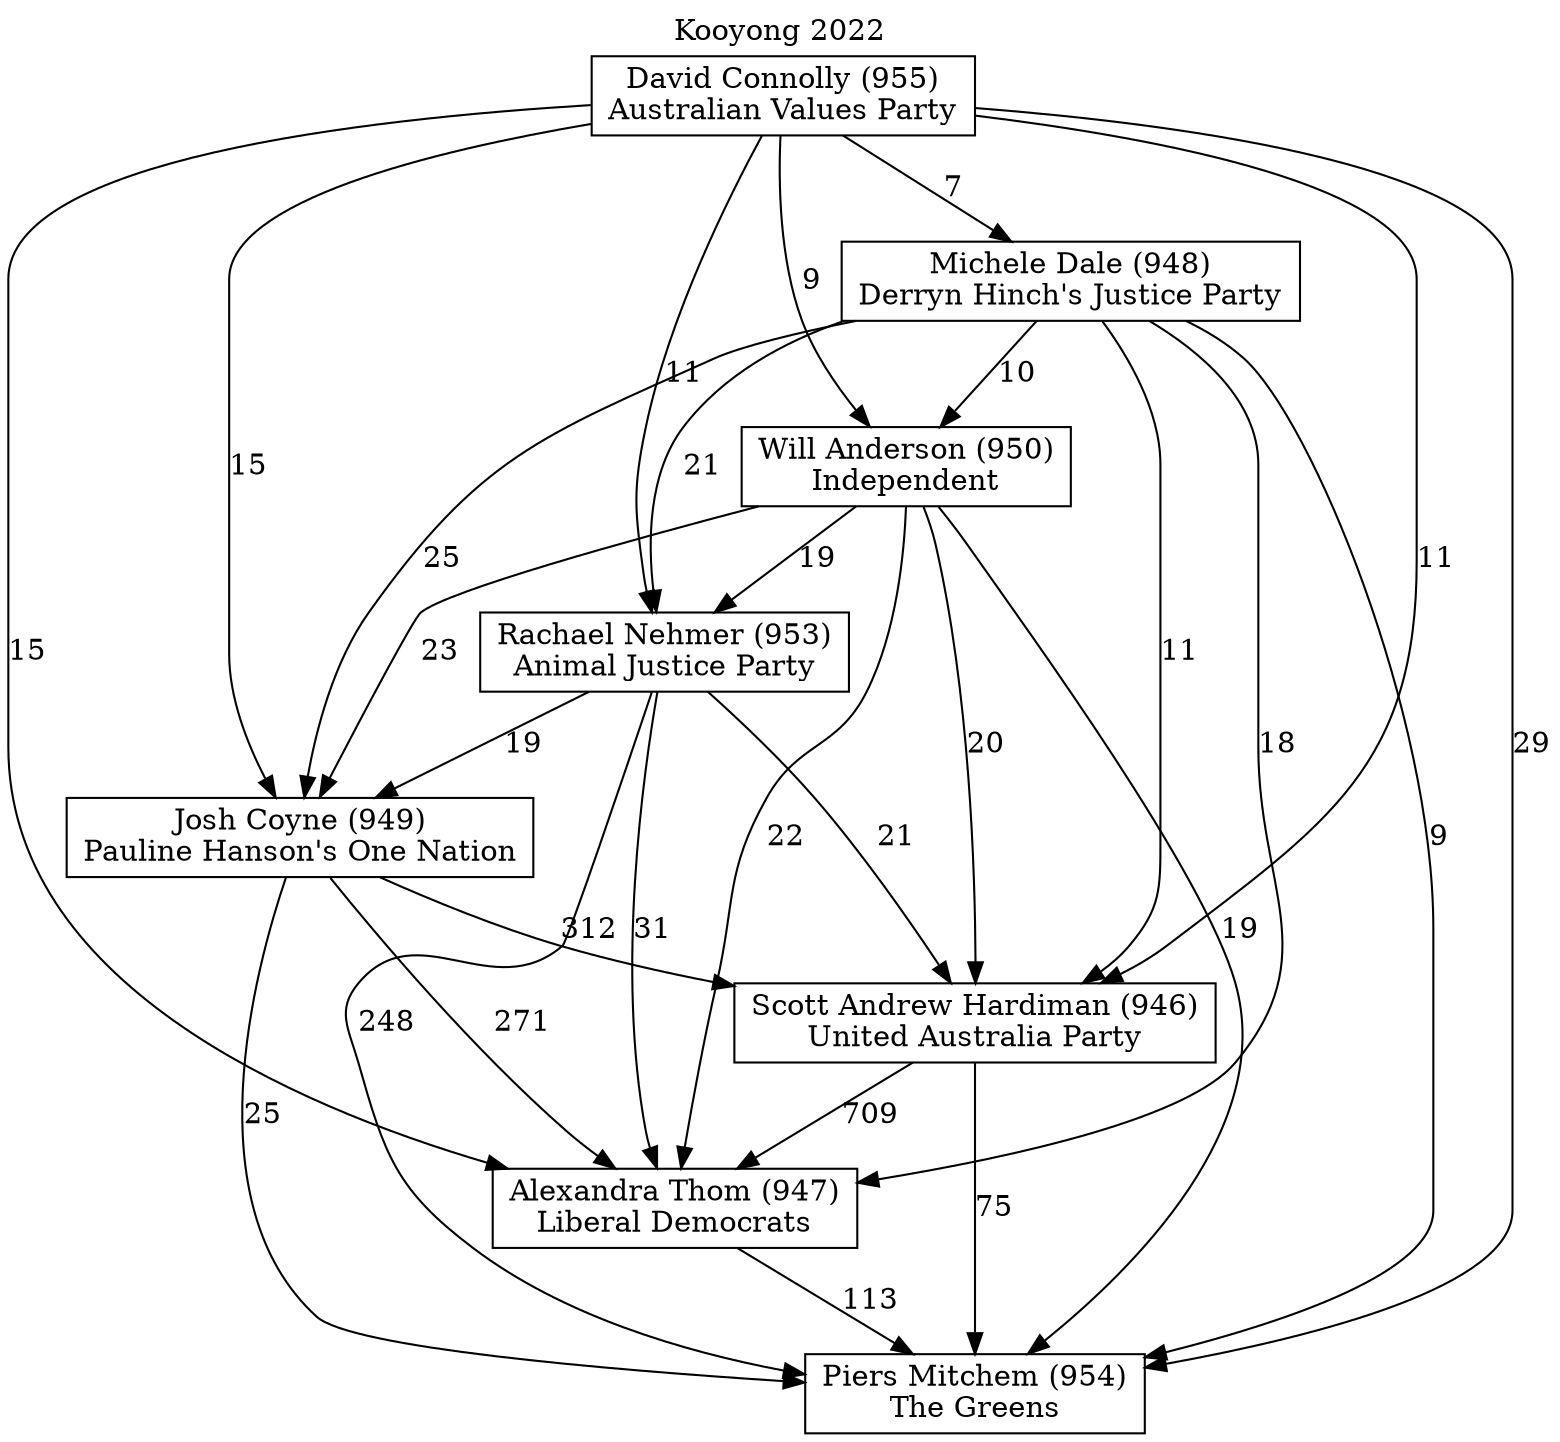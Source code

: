 // House preference flow
digraph "Piers Mitchem (954)_Kooyong_2022" {
	graph [label="Kooyong 2022" labelloc=t mclimit=10]
	node [shape=box]
	"Piers Mitchem (954)" [label="Piers Mitchem (954)
The Greens"]
	"Alexandra Thom (947)" [label="Alexandra Thom (947)
Liberal Democrats"]
	"Scott Andrew Hardiman (946)" [label="Scott Andrew Hardiman (946)
United Australia Party"]
	"Josh Coyne (949)" [label="Josh Coyne (949)
Pauline Hanson's One Nation"]
	"Rachael Nehmer (953)" [label="Rachael Nehmer (953)
Animal Justice Party"]
	"Will Anderson (950)" [label="Will Anderson (950)
Independent"]
	"Michele Dale (948)" [label="Michele Dale (948)
Derryn Hinch's Justice Party"]
	"David Connolly (955)" [label="David Connolly (955)
Australian Values Party"]
	"Piers Mitchem (954)" [label="Piers Mitchem (954)
The Greens"]
	"Scott Andrew Hardiman (946)" [label="Scott Andrew Hardiman (946)
United Australia Party"]
	"Josh Coyne (949)" [label="Josh Coyne (949)
Pauline Hanson's One Nation"]
	"Rachael Nehmer (953)" [label="Rachael Nehmer (953)
Animal Justice Party"]
	"Will Anderson (950)" [label="Will Anderson (950)
Independent"]
	"Michele Dale (948)" [label="Michele Dale (948)
Derryn Hinch's Justice Party"]
	"David Connolly (955)" [label="David Connolly (955)
Australian Values Party"]
	"Piers Mitchem (954)" [label="Piers Mitchem (954)
The Greens"]
	"Josh Coyne (949)" [label="Josh Coyne (949)
Pauline Hanson's One Nation"]
	"Rachael Nehmer (953)" [label="Rachael Nehmer (953)
Animal Justice Party"]
	"Will Anderson (950)" [label="Will Anderson (950)
Independent"]
	"Michele Dale (948)" [label="Michele Dale (948)
Derryn Hinch's Justice Party"]
	"David Connolly (955)" [label="David Connolly (955)
Australian Values Party"]
	"Piers Mitchem (954)" [label="Piers Mitchem (954)
The Greens"]
	"Rachael Nehmer (953)" [label="Rachael Nehmer (953)
Animal Justice Party"]
	"Will Anderson (950)" [label="Will Anderson (950)
Independent"]
	"Michele Dale (948)" [label="Michele Dale (948)
Derryn Hinch's Justice Party"]
	"David Connolly (955)" [label="David Connolly (955)
Australian Values Party"]
	"Piers Mitchem (954)" [label="Piers Mitchem (954)
The Greens"]
	"Will Anderson (950)" [label="Will Anderson (950)
Independent"]
	"Michele Dale (948)" [label="Michele Dale (948)
Derryn Hinch's Justice Party"]
	"David Connolly (955)" [label="David Connolly (955)
Australian Values Party"]
	"Piers Mitchem (954)" [label="Piers Mitchem (954)
The Greens"]
	"Michele Dale (948)" [label="Michele Dale (948)
Derryn Hinch's Justice Party"]
	"David Connolly (955)" [label="David Connolly (955)
Australian Values Party"]
	"Piers Mitchem (954)" [label="Piers Mitchem (954)
The Greens"]
	"David Connolly (955)" [label="David Connolly (955)
Australian Values Party"]
	"David Connolly (955)" [label="David Connolly (955)
Australian Values Party"]
	"Michele Dale (948)" [label="Michele Dale (948)
Derryn Hinch's Justice Party"]
	"David Connolly (955)" [label="David Connolly (955)
Australian Values Party"]
	"David Connolly (955)" [label="David Connolly (955)
Australian Values Party"]
	"Will Anderson (950)" [label="Will Anderson (950)
Independent"]
	"Michele Dale (948)" [label="Michele Dale (948)
Derryn Hinch's Justice Party"]
	"David Connolly (955)" [label="David Connolly (955)
Australian Values Party"]
	"Will Anderson (950)" [label="Will Anderson (950)
Independent"]
	"David Connolly (955)" [label="David Connolly (955)
Australian Values Party"]
	"David Connolly (955)" [label="David Connolly (955)
Australian Values Party"]
	"Michele Dale (948)" [label="Michele Dale (948)
Derryn Hinch's Justice Party"]
	"David Connolly (955)" [label="David Connolly (955)
Australian Values Party"]
	"David Connolly (955)" [label="David Connolly (955)
Australian Values Party"]
	"Rachael Nehmer (953)" [label="Rachael Nehmer (953)
Animal Justice Party"]
	"Will Anderson (950)" [label="Will Anderson (950)
Independent"]
	"Michele Dale (948)" [label="Michele Dale (948)
Derryn Hinch's Justice Party"]
	"David Connolly (955)" [label="David Connolly (955)
Australian Values Party"]
	"Rachael Nehmer (953)" [label="Rachael Nehmer (953)
Animal Justice Party"]
	"Michele Dale (948)" [label="Michele Dale (948)
Derryn Hinch's Justice Party"]
	"David Connolly (955)" [label="David Connolly (955)
Australian Values Party"]
	"Rachael Nehmer (953)" [label="Rachael Nehmer (953)
Animal Justice Party"]
	"David Connolly (955)" [label="David Connolly (955)
Australian Values Party"]
	"David Connolly (955)" [label="David Connolly (955)
Australian Values Party"]
	"Michele Dale (948)" [label="Michele Dale (948)
Derryn Hinch's Justice Party"]
	"David Connolly (955)" [label="David Connolly (955)
Australian Values Party"]
	"David Connolly (955)" [label="David Connolly (955)
Australian Values Party"]
	"Will Anderson (950)" [label="Will Anderson (950)
Independent"]
	"Michele Dale (948)" [label="Michele Dale (948)
Derryn Hinch's Justice Party"]
	"David Connolly (955)" [label="David Connolly (955)
Australian Values Party"]
	"Will Anderson (950)" [label="Will Anderson (950)
Independent"]
	"David Connolly (955)" [label="David Connolly (955)
Australian Values Party"]
	"David Connolly (955)" [label="David Connolly (955)
Australian Values Party"]
	"Michele Dale (948)" [label="Michele Dale (948)
Derryn Hinch's Justice Party"]
	"David Connolly (955)" [label="David Connolly (955)
Australian Values Party"]
	"David Connolly (955)" [label="David Connolly (955)
Australian Values Party"]
	"Josh Coyne (949)" [label="Josh Coyne (949)
Pauline Hanson's One Nation"]
	"Rachael Nehmer (953)" [label="Rachael Nehmer (953)
Animal Justice Party"]
	"Will Anderson (950)" [label="Will Anderson (950)
Independent"]
	"Michele Dale (948)" [label="Michele Dale (948)
Derryn Hinch's Justice Party"]
	"David Connolly (955)" [label="David Connolly (955)
Australian Values Party"]
	"Josh Coyne (949)" [label="Josh Coyne (949)
Pauline Hanson's One Nation"]
	"Will Anderson (950)" [label="Will Anderson (950)
Independent"]
	"Michele Dale (948)" [label="Michele Dale (948)
Derryn Hinch's Justice Party"]
	"David Connolly (955)" [label="David Connolly (955)
Australian Values Party"]
	"Josh Coyne (949)" [label="Josh Coyne (949)
Pauline Hanson's One Nation"]
	"Michele Dale (948)" [label="Michele Dale (948)
Derryn Hinch's Justice Party"]
	"David Connolly (955)" [label="David Connolly (955)
Australian Values Party"]
	"Josh Coyne (949)" [label="Josh Coyne (949)
Pauline Hanson's One Nation"]
	"David Connolly (955)" [label="David Connolly (955)
Australian Values Party"]
	"David Connolly (955)" [label="David Connolly (955)
Australian Values Party"]
	"Michele Dale (948)" [label="Michele Dale (948)
Derryn Hinch's Justice Party"]
	"David Connolly (955)" [label="David Connolly (955)
Australian Values Party"]
	"David Connolly (955)" [label="David Connolly (955)
Australian Values Party"]
	"Will Anderson (950)" [label="Will Anderson (950)
Independent"]
	"Michele Dale (948)" [label="Michele Dale (948)
Derryn Hinch's Justice Party"]
	"David Connolly (955)" [label="David Connolly (955)
Australian Values Party"]
	"Will Anderson (950)" [label="Will Anderson (950)
Independent"]
	"David Connolly (955)" [label="David Connolly (955)
Australian Values Party"]
	"David Connolly (955)" [label="David Connolly (955)
Australian Values Party"]
	"Michele Dale (948)" [label="Michele Dale (948)
Derryn Hinch's Justice Party"]
	"David Connolly (955)" [label="David Connolly (955)
Australian Values Party"]
	"David Connolly (955)" [label="David Connolly (955)
Australian Values Party"]
	"Rachael Nehmer (953)" [label="Rachael Nehmer (953)
Animal Justice Party"]
	"Will Anderson (950)" [label="Will Anderson (950)
Independent"]
	"Michele Dale (948)" [label="Michele Dale (948)
Derryn Hinch's Justice Party"]
	"David Connolly (955)" [label="David Connolly (955)
Australian Values Party"]
	"Rachael Nehmer (953)" [label="Rachael Nehmer (953)
Animal Justice Party"]
	"Michele Dale (948)" [label="Michele Dale (948)
Derryn Hinch's Justice Party"]
	"David Connolly (955)" [label="David Connolly (955)
Australian Values Party"]
	"Rachael Nehmer (953)" [label="Rachael Nehmer (953)
Animal Justice Party"]
	"David Connolly (955)" [label="David Connolly (955)
Australian Values Party"]
	"David Connolly (955)" [label="David Connolly (955)
Australian Values Party"]
	"Michele Dale (948)" [label="Michele Dale (948)
Derryn Hinch's Justice Party"]
	"David Connolly (955)" [label="David Connolly (955)
Australian Values Party"]
	"David Connolly (955)" [label="David Connolly (955)
Australian Values Party"]
	"Will Anderson (950)" [label="Will Anderson (950)
Independent"]
	"Michele Dale (948)" [label="Michele Dale (948)
Derryn Hinch's Justice Party"]
	"David Connolly (955)" [label="David Connolly (955)
Australian Values Party"]
	"Will Anderson (950)" [label="Will Anderson (950)
Independent"]
	"David Connolly (955)" [label="David Connolly (955)
Australian Values Party"]
	"David Connolly (955)" [label="David Connolly (955)
Australian Values Party"]
	"Michele Dale (948)" [label="Michele Dale (948)
Derryn Hinch's Justice Party"]
	"David Connolly (955)" [label="David Connolly (955)
Australian Values Party"]
	"David Connolly (955)" [label="David Connolly (955)
Australian Values Party"]
	"Scott Andrew Hardiman (946)" [label="Scott Andrew Hardiman (946)
United Australia Party"]
	"Josh Coyne (949)" [label="Josh Coyne (949)
Pauline Hanson's One Nation"]
	"Rachael Nehmer (953)" [label="Rachael Nehmer (953)
Animal Justice Party"]
	"Will Anderson (950)" [label="Will Anderson (950)
Independent"]
	"Michele Dale (948)" [label="Michele Dale (948)
Derryn Hinch's Justice Party"]
	"David Connolly (955)" [label="David Connolly (955)
Australian Values Party"]
	"Scott Andrew Hardiman (946)" [label="Scott Andrew Hardiman (946)
United Australia Party"]
	"Rachael Nehmer (953)" [label="Rachael Nehmer (953)
Animal Justice Party"]
	"Will Anderson (950)" [label="Will Anderson (950)
Independent"]
	"Michele Dale (948)" [label="Michele Dale (948)
Derryn Hinch's Justice Party"]
	"David Connolly (955)" [label="David Connolly (955)
Australian Values Party"]
	"Scott Andrew Hardiman (946)" [label="Scott Andrew Hardiman (946)
United Australia Party"]
	"Will Anderson (950)" [label="Will Anderson (950)
Independent"]
	"Michele Dale (948)" [label="Michele Dale (948)
Derryn Hinch's Justice Party"]
	"David Connolly (955)" [label="David Connolly (955)
Australian Values Party"]
	"Scott Andrew Hardiman (946)" [label="Scott Andrew Hardiman (946)
United Australia Party"]
	"Michele Dale (948)" [label="Michele Dale (948)
Derryn Hinch's Justice Party"]
	"David Connolly (955)" [label="David Connolly (955)
Australian Values Party"]
	"Scott Andrew Hardiman (946)" [label="Scott Andrew Hardiman (946)
United Australia Party"]
	"David Connolly (955)" [label="David Connolly (955)
Australian Values Party"]
	"David Connolly (955)" [label="David Connolly (955)
Australian Values Party"]
	"Michele Dale (948)" [label="Michele Dale (948)
Derryn Hinch's Justice Party"]
	"David Connolly (955)" [label="David Connolly (955)
Australian Values Party"]
	"David Connolly (955)" [label="David Connolly (955)
Australian Values Party"]
	"Will Anderson (950)" [label="Will Anderson (950)
Independent"]
	"Michele Dale (948)" [label="Michele Dale (948)
Derryn Hinch's Justice Party"]
	"David Connolly (955)" [label="David Connolly (955)
Australian Values Party"]
	"Will Anderson (950)" [label="Will Anderson (950)
Independent"]
	"David Connolly (955)" [label="David Connolly (955)
Australian Values Party"]
	"David Connolly (955)" [label="David Connolly (955)
Australian Values Party"]
	"Michele Dale (948)" [label="Michele Dale (948)
Derryn Hinch's Justice Party"]
	"David Connolly (955)" [label="David Connolly (955)
Australian Values Party"]
	"David Connolly (955)" [label="David Connolly (955)
Australian Values Party"]
	"Rachael Nehmer (953)" [label="Rachael Nehmer (953)
Animal Justice Party"]
	"Will Anderson (950)" [label="Will Anderson (950)
Independent"]
	"Michele Dale (948)" [label="Michele Dale (948)
Derryn Hinch's Justice Party"]
	"David Connolly (955)" [label="David Connolly (955)
Australian Values Party"]
	"Rachael Nehmer (953)" [label="Rachael Nehmer (953)
Animal Justice Party"]
	"Michele Dale (948)" [label="Michele Dale (948)
Derryn Hinch's Justice Party"]
	"David Connolly (955)" [label="David Connolly (955)
Australian Values Party"]
	"Rachael Nehmer (953)" [label="Rachael Nehmer (953)
Animal Justice Party"]
	"David Connolly (955)" [label="David Connolly (955)
Australian Values Party"]
	"David Connolly (955)" [label="David Connolly (955)
Australian Values Party"]
	"Michele Dale (948)" [label="Michele Dale (948)
Derryn Hinch's Justice Party"]
	"David Connolly (955)" [label="David Connolly (955)
Australian Values Party"]
	"David Connolly (955)" [label="David Connolly (955)
Australian Values Party"]
	"Will Anderson (950)" [label="Will Anderson (950)
Independent"]
	"Michele Dale (948)" [label="Michele Dale (948)
Derryn Hinch's Justice Party"]
	"David Connolly (955)" [label="David Connolly (955)
Australian Values Party"]
	"Will Anderson (950)" [label="Will Anderson (950)
Independent"]
	"David Connolly (955)" [label="David Connolly (955)
Australian Values Party"]
	"David Connolly (955)" [label="David Connolly (955)
Australian Values Party"]
	"Michele Dale (948)" [label="Michele Dale (948)
Derryn Hinch's Justice Party"]
	"David Connolly (955)" [label="David Connolly (955)
Australian Values Party"]
	"David Connolly (955)" [label="David Connolly (955)
Australian Values Party"]
	"Josh Coyne (949)" [label="Josh Coyne (949)
Pauline Hanson's One Nation"]
	"Rachael Nehmer (953)" [label="Rachael Nehmer (953)
Animal Justice Party"]
	"Will Anderson (950)" [label="Will Anderson (950)
Independent"]
	"Michele Dale (948)" [label="Michele Dale (948)
Derryn Hinch's Justice Party"]
	"David Connolly (955)" [label="David Connolly (955)
Australian Values Party"]
	"Josh Coyne (949)" [label="Josh Coyne (949)
Pauline Hanson's One Nation"]
	"Will Anderson (950)" [label="Will Anderson (950)
Independent"]
	"Michele Dale (948)" [label="Michele Dale (948)
Derryn Hinch's Justice Party"]
	"David Connolly (955)" [label="David Connolly (955)
Australian Values Party"]
	"Josh Coyne (949)" [label="Josh Coyne (949)
Pauline Hanson's One Nation"]
	"Michele Dale (948)" [label="Michele Dale (948)
Derryn Hinch's Justice Party"]
	"David Connolly (955)" [label="David Connolly (955)
Australian Values Party"]
	"Josh Coyne (949)" [label="Josh Coyne (949)
Pauline Hanson's One Nation"]
	"David Connolly (955)" [label="David Connolly (955)
Australian Values Party"]
	"David Connolly (955)" [label="David Connolly (955)
Australian Values Party"]
	"Michele Dale (948)" [label="Michele Dale (948)
Derryn Hinch's Justice Party"]
	"David Connolly (955)" [label="David Connolly (955)
Australian Values Party"]
	"David Connolly (955)" [label="David Connolly (955)
Australian Values Party"]
	"Will Anderson (950)" [label="Will Anderson (950)
Independent"]
	"Michele Dale (948)" [label="Michele Dale (948)
Derryn Hinch's Justice Party"]
	"David Connolly (955)" [label="David Connolly (955)
Australian Values Party"]
	"Will Anderson (950)" [label="Will Anderson (950)
Independent"]
	"David Connolly (955)" [label="David Connolly (955)
Australian Values Party"]
	"David Connolly (955)" [label="David Connolly (955)
Australian Values Party"]
	"Michele Dale (948)" [label="Michele Dale (948)
Derryn Hinch's Justice Party"]
	"David Connolly (955)" [label="David Connolly (955)
Australian Values Party"]
	"David Connolly (955)" [label="David Connolly (955)
Australian Values Party"]
	"Rachael Nehmer (953)" [label="Rachael Nehmer (953)
Animal Justice Party"]
	"Will Anderson (950)" [label="Will Anderson (950)
Independent"]
	"Michele Dale (948)" [label="Michele Dale (948)
Derryn Hinch's Justice Party"]
	"David Connolly (955)" [label="David Connolly (955)
Australian Values Party"]
	"Rachael Nehmer (953)" [label="Rachael Nehmer (953)
Animal Justice Party"]
	"Michele Dale (948)" [label="Michele Dale (948)
Derryn Hinch's Justice Party"]
	"David Connolly (955)" [label="David Connolly (955)
Australian Values Party"]
	"Rachael Nehmer (953)" [label="Rachael Nehmer (953)
Animal Justice Party"]
	"David Connolly (955)" [label="David Connolly (955)
Australian Values Party"]
	"David Connolly (955)" [label="David Connolly (955)
Australian Values Party"]
	"Michele Dale (948)" [label="Michele Dale (948)
Derryn Hinch's Justice Party"]
	"David Connolly (955)" [label="David Connolly (955)
Australian Values Party"]
	"David Connolly (955)" [label="David Connolly (955)
Australian Values Party"]
	"Will Anderson (950)" [label="Will Anderson (950)
Independent"]
	"Michele Dale (948)" [label="Michele Dale (948)
Derryn Hinch's Justice Party"]
	"David Connolly (955)" [label="David Connolly (955)
Australian Values Party"]
	"Will Anderson (950)" [label="Will Anderson (950)
Independent"]
	"David Connolly (955)" [label="David Connolly (955)
Australian Values Party"]
	"David Connolly (955)" [label="David Connolly (955)
Australian Values Party"]
	"Michele Dale (948)" [label="Michele Dale (948)
Derryn Hinch's Justice Party"]
	"David Connolly (955)" [label="David Connolly (955)
Australian Values Party"]
	"David Connolly (955)" [label="David Connolly (955)
Australian Values Party"]
	"Alexandra Thom (947)" [label="Alexandra Thom (947)
Liberal Democrats"]
	"Scott Andrew Hardiman (946)" [label="Scott Andrew Hardiman (946)
United Australia Party"]
	"Josh Coyne (949)" [label="Josh Coyne (949)
Pauline Hanson's One Nation"]
	"Rachael Nehmer (953)" [label="Rachael Nehmer (953)
Animal Justice Party"]
	"Will Anderson (950)" [label="Will Anderson (950)
Independent"]
	"Michele Dale (948)" [label="Michele Dale (948)
Derryn Hinch's Justice Party"]
	"David Connolly (955)" [label="David Connolly (955)
Australian Values Party"]
	"Alexandra Thom (947)" [label="Alexandra Thom (947)
Liberal Democrats"]
	"Josh Coyne (949)" [label="Josh Coyne (949)
Pauline Hanson's One Nation"]
	"Rachael Nehmer (953)" [label="Rachael Nehmer (953)
Animal Justice Party"]
	"Will Anderson (950)" [label="Will Anderson (950)
Independent"]
	"Michele Dale (948)" [label="Michele Dale (948)
Derryn Hinch's Justice Party"]
	"David Connolly (955)" [label="David Connolly (955)
Australian Values Party"]
	"Alexandra Thom (947)" [label="Alexandra Thom (947)
Liberal Democrats"]
	"Rachael Nehmer (953)" [label="Rachael Nehmer (953)
Animal Justice Party"]
	"Will Anderson (950)" [label="Will Anderson (950)
Independent"]
	"Michele Dale (948)" [label="Michele Dale (948)
Derryn Hinch's Justice Party"]
	"David Connolly (955)" [label="David Connolly (955)
Australian Values Party"]
	"Alexandra Thom (947)" [label="Alexandra Thom (947)
Liberal Democrats"]
	"Will Anderson (950)" [label="Will Anderson (950)
Independent"]
	"Michele Dale (948)" [label="Michele Dale (948)
Derryn Hinch's Justice Party"]
	"David Connolly (955)" [label="David Connolly (955)
Australian Values Party"]
	"Alexandra Thom (947)" [label="Alexandra Thom (947)
Liberal Democrats"]
	"Michele Dale (948)" [label="Michele Dale (948)
Derryn Hinch's Justice Party"]
	"David Connolly (955)" [label="David Connolly (955)
Australian Values Party"]
	"Alexandra Thom (947)" [label="Alexandra Thom (947)
Liberal Democrats"]
	"David Connolly (955)" [label="David Connolly (955)
Australian Values Party"]
	"David Connolly (955)" [label="David Connolly (955)
Australian Values Party"]
	"Michele Dale (948)" [label="Michele Dale (948)
Derryn Hinch's Justice Party"]
	"David Connolly (955)" [label="David Connolly (955)
Australian Values Party"]
	"David Connolly (955)" [label="David Connolly (955)
Australian Values Party"]
	"Will Anderson (950)" [label="Will Anderson (950)
Independent"]
	"Michele Dale (948)" [label="Michele Dale (948)
Derryn Hinch's Justice Party"]
	"David Connolly (955)" [label="David Connolly (955)
Australian Values Party"]
	"Will Anderson (950)" [label="Will Anderson (950)
Independent"]
	"David Connolly (955)" [label="David Connolly (955)
Australian Values Party"]
	"David Connolly (955)" [label="David Connolly (955)
Australian Values Party"]
	"Michele Dale (948)" [label="Michele Dale (948)
Derryn Hinch's Justice Party"]
	"David Connolly (955)" [label="David Connolly (955)
Australian Values Party"]
	"David Connolly (955)" [label="David Connolly (955)
Australian Values Party"]
	"Rachael Nehmer (953)" [label="Rachael Nehmer (953)
Animal Justice Party"]
	"Will Anderson (950)" [label="Will Anderson (950)
Independent"]
	"Michele Dale (948)" [label="Michele Dale (948)
Derryn Hinch's Justice Party"]
	"David Connolly (955)" [label="David Connolly (955)
Australian Values Party"]
	"Rachael Nehmer (953)" [label="Rachael Nehmer (953)
Animal Justice Party"]
	"Michele Dale (948)" [label="Michele Dale (948)
Derryn Hinch's Justice Party"]
	"David Connolly (955)" [label="David Connolly (955)
Australian Values Party"]
	"Rachael Nehmer (953)" [label="Rachael Nehmer (953)
Animal Justice Party"]
	"David Connolly (955)" [label="David Connolly (955)
Australian Values Party"]
	"David Connolly (955)" [label="David Connolly (955)
Australian Values Party"]
	"Michele Dale (948)" [label="Michele Dale (948)
Derryn Hinch's Justice Party"]
	"David Connolly (955)" [label="David Connolly (955)
Australian Values Party"]
	"David Connolly (955)" [label="David Connolly (955)
Australian Values Party"]
	"Will Anderson (950)" [label="Will Anderson (950)
Independent"]
	"Michele Dale (948)" [label="Michele Dale (948)
Derryn Hinch's Justice Party"]
	"David Connolly (955)" [label="David Connolly (955)
Australian Values Party"]
	"Will Anderson (950)" [label="Will Anderson (950)
Independent"]
	"David Connolly (955)" [label="David Connolly (955)
Australian Values Party"]
	"David Connolly (955)" [label="David Connolly (955)
Australian Values Party"]
	"Michele Dale (948)" [label="Michele Dale (948)
Derryn Hinch's Justice Party"]
	"David Connolly (955)" [label="David Connolly (955)
Australian Values Party"]
	"David Connolly (955)" [label="David Connolly (955)
Australian Values Party"]
	"Josh Coyne (949)" [label="Josh Coyne (949)
Pauline Hanson's One Nation"]
	"Rachael Nehmer (953)" [label="Rachael Nehmer (953)
Animal Justice Party"]
	"Will Anderson (950)" [label="Will Anderson (950)
Independent"]
	"Michele Dale (948)" [label="Michele Dale (948)
Derryn Hinch's Justice Party"]
	"David Connolly (955)" [label="David Connolly (955)
Australian Values Party"]
	"Josh Coyne (949)" [label="Josh Coyne (949)
Pauline Hanson's One Nation"]
	"Will Anderson (950)" [label="Will Anderson (950)
Independent"]
	"Michele Dale (948)" [label="Michele Dale (948)
Derryn Hinch's Justice Party"]
	"David Connolly (955)" [label="David Connolly (955)
Australian Values Party"]
	"Josh Coyne (949)" [label="Josh Coyne (949)
Pauline Hanson's One Nation"]
	"Michele Dale (948)" [label="Michele Dale (948)
Derryn Hinch's Justice Party"]
	"David Connolly (955)" [label="David Connolly (955)
Australian Values Party"]
	"Josh Coyne (949)" [label="Josh Coyne (949)
Pauline Hanson's One Nation"]
	"David Connolly (955)" [label="David Connolly (955)
Australian Values Party"]
	"David Connolly (955)" [label="David Connolly (955)
Australian Values Party"]
	"Michele Dale (948)" [label="Michele Dale (948)
Derryn Hinch's Justice Party"]
	"David Connolly (955)" [label="David Connolly (955)
Australian Values Party"]
	"David Connolly (955)" [label="David Connolly (955)
Australian Values Party"]
	"Will Anderson (950)" [label="Will Anderson (950)
Independent"]
	"Michele Dale (948)" [label="Michele Dale (948)
Derryn Hinch's Justice Party"]
	"David Connolly (955)" [label="David Connolly (955)
Australian Values Party"]
	"Will Anderson (950)" [label="Will Anderson (950)
Independent"]
	"David Connolly (955)" [label="David Connolly (955)
Australian Values Party"]
	"David Connolly (955)" [label="David Connolly (955)
Australian Values Party"]
	"Michele Dale (948)" [label="Michele Dale (948)
Derryn Hinch's Justice Party"]
	"David Connolly (955)" [label="David Connolly (955)
Australian Values Party"]
	"David Connolly (955)" [label="David Connolly (955)
Australian Values Party"]
	"Rachael Nehmer (953)" [label="Rachael Nehmer (953)
Animal Justice Party"]
	"Will Anderson (950)" [label="Will Anderson (950)
Independent"]
	"Michele Dale (948)" [label="Michele Dale (948)
Derryn Hinch's Justice Party"]
	"David Connolly (955)" [label="David Connolly (955)
Australian Values Party"]
	"Rachael Nehmer (953)" [label="Rachael Nehmer (953)
Animal Justice Party"]
	"Michele Dale (948)" [label="Michele Dale (948)
Derryn Hinch's Justice Party"]
	"David Connolly (955)" [label="David Connolly (955)
Australian Values Party"]
	"Rachael Nehmer (953)" [label="Rachael Nehmer (953)
Animal Justice Party"]
	"David Connolly (955)" [label="David Connolly (955)
Australian Values Party"]
	"David Connolly (955)" [label="David Connolly (955)
Australian Values Party"]
	"Michele Dale (948)" [label="Michele Dale (948)
Derryn Hinch's Justice Party"]
	"David Connolly (955)" [label="David Connolly (955)
Australian Values Party"]
	"David Connolly (955)" [label="David Connolly (955)
Australian Values Party"]
	"Will Anderson (950)" [label="Will Anderson (950)
Independent"]
	"Michele Dale (948)" [label="Michele Dale (948)
Derryn Hinch's Justice Party"]
	"David Connolly (955)" [label="David Connolly (955)
Australian Values Party"]
	"Will Anderson (950)" [label="Will Anderson (950)
Independent"]
	"David Connolly (955)" [label="David Connolly (955)
Australian Values Party"]
	"David Connolly (955)" [label="David Connolly (955)
Australian Values Party"]
	"Michele Dale (948)" [label="Michele Dale (948)
Derryn Hinch's Justice Party"]
	"David Connolly (955)" [label="David Connolly (955)
Australian Values Party"]
	"David Connolly (955)" [label="David Connolly (955)
Australian Values Party"]
	"Scott Andrew Hardiman (946)" [label="Scott Andrew Hardiman (946)
United Australia Party"]
	"Josh Coyne (949)" [label="Josh Coyne (949)
Pauline Hanson's One Nation"]
	"Rachael Nehmer (953)" [label="Rachael Nehmer (953)
Animal Justice Party"]
	"Will Anderson (950)" [label="Will Anderson (950)
Independent"]
	"Michele Dale (948)" [label="Michele Dale (948)
Derryn Hinch's Justice Party"]
	"David Connolly (955)" [label="David Connolly (955)
Australian Values Party"]
	"Scott Andrew Hardiman (946)" [label="Scott Andrew Hardiman (946)
United Australia Party"]
	"Rachael Nehmer (953)" [label="Rachael Nehmer (953)
Animal Justice Party"]
	"Will Anderson (950)" [label="Will Anderson (950)
Independent"]
	"Michele Dale (948)" [label="Michele Dale (948)
Derryn Hinch's Justice Party"]
	"David Connolly (955)" [label="David Connolly (955)
Australian Values Party"]
	"Scott Andrew Hardiman (946)" [label="Scott Andrew Hardiman (946)
United Australia Party"]
	"Will Anderson (950)" [label="Will Anderson (950)
Independent"]
	"Michele Dale (948)" [label="Michele Dale (948)
Derryn Hinch's Justice Party"]
	"David Connolly (955)" [label="David Connolly (955)
Australian Values Party"]
	"Scott Andrew Hardiman (946)" [label="Scott Andrew Hardiman (946)
United Australia Party"]
	"Michele Dale (948)" [label="Michele Dale (948)
Derryn Hinch's Justice Party"]
	"David Connolly (955)" [label="David Connolly (955)
Australian Values Party"]
	"Scott Andrew Hardiman (946)" [label="Scott Andrew Hardiman (946)
United Australia Party"]
	"David Connolly (955)" [label="David Connolly (955)
Australian Values Party"]
	"David Connolly (955)" [label="David Connolly (955)
Australian Values Party"]
	"Michele Dale (948)" [label="Michele Dale (948)
Derryn Hinch's Justice Party"]
	"David Connolly (955)" [label="David Connolly (955)
Australian Values Party"]
	"David Connolly (955)" [label="David Connolly (955)
Australian Values Party"]
	"Will Anderson (950)" [label="Will Anderson (950)
Independent"]
	"Michele Dale (948)" [label="Michele Dale (948)
Derryn Hinch's Justice Party"]
	"David Connolly (955)" [label="David Connolly (955)
Australian Values Party"]
	"Will Anderson (950)" [label="Will Anderson (950)
Independent"]
	"David Connolly (955)" [label="David Connolly (955)
Australian Values Party"]
	"David Connolly (955)" [label="David Connolly (955)
Australian Values Party"]
	"Michele Dale (948)" [label="Michele Dale (948)
Derryn Hinch's Justice Party"]
	"David Connolly (955)" [label="David Connolly (955)
Australian Values Party"]
	"David Connolly (955)" [label="David Connolly (955)
Australian Values Party"]
	"Rachael Nehmer (953)" [label="Rachael Nehmer (953)
Animal Justice Party"]
	"Will Anderson (950)" [label="Will Anderson (950)
Independent"]
	"Michele Dale (948)" [label="Michele Dale (948)
Derryn Hinch's Justice Party"]
	"David Connolly (955)" [label="David Connolly (955)
Australian Values Party"]
	"Rachael Nehmer (953)" [label="Rachael Nehmer (953)
Animal Justice Party"]
	"Michele Dale (948)" [label="Michele Dale (948)
Derryn Hinch's Justice Party"]
	"David Connolly (955)" [label="David Connolly (955)
Australian Values Party"]
	"Rachael Nehmer (953)" [label="Rachael Nehmer (953)
Animal Justice Party"]
	"David Connolly (955)" [label="David Connolly (955)
Australian Values Party"]
	"David Connolly (955)" [label="David Connolly (955)
Australian Values Party"]
	"Michele Dale (948)" [label="Michele Dale (948)
Derryn Hinch's Justice Party"]
	"David Connolly (955)" [label="David Connolly (955)
Australian Values Party"]
	"David Connolly (955)" [label="David Connolly (955)
Australian Values Party"]
	"Will Anderson (950)" [label="Will Anderson (950)
Independent"]
	"Michele Dale (948)" [label="Michele Dale (948)
Derryn Hinch's Justice Party"]
	"David Connolly (955)" [label="David Connolly (955)
Australian Values Party"]
	"Will Anderson (950)" [label="Will Anderson (950)
Independent"]
	"David Connolly (955)" [label="David Connolly (955)
Australian Values Party"]
	"David Connolly (955)" [label="David Connolly (955)
Australian Values Party"]
	"Michele Dale (948)" [label="Michele Dale (948)
Derryn Hinch's Justice Party"]
	"David Connolly (955)" [label="David Connolly (955)
Australian Values Party"]
	"David Connolly (955)" [label="David Connolly (955)
Australian Values Party"]
	"Josh Coyne (949)" [label="Josh Coyne (949)
Pauline Hanson's One Nation"]
	"Rachael Nehmer (953)" [label="Rachael Nehmer (953)
Animal Justice Party"]
	"Will Anderson (950)" [label="Will Anderson (950)
Independent"]
	"Michele Dale (948)" [label="Michele Dale (948)
Derryn Hinch's Justice Party"]
	"David Connolly (955)" [label="David Connolly (955)
Australian Values Party"]
	"Josh Coyne (949)" [label="Josh Coyne (949)
Pauline Hanson's One Nation"]
	"Will Anderson (950)" [label="Will Anderson (950)
Independent"]
	"Michele Dale (948)" [label="Michele Dale (948)
Derryn Hinch's Justice Party"]
	"David Connolly (955)" [label="David Connolly (955)
Australian Values Party"]
	"Josh Coyne (949)" [label="Josh Coyne (949)
Pauline Hanson's One Nation"]
	"Michele Dale (948)" [label="Michele Dale (948)
Derryn Hinch's Justice Party"]
	"David Connolly (955)" [label="David Connolly (955)
Australian Values Party"]
	"Josh Coyne (949)" [label="Josh Coyne (949)
Pauline Hanson's One Nation"]
	"David Connolly (955)" [label="David Connolly (955)
Australian Values Party"]
	"David Connolly (955)" [label="David Connolly (955)
Australian Values Party"]
	"Michele Dale (948)" [label="Michele Dale (948)
Derryn Hinch's Justice Party"]
	"David Connolly (955)" [label="David Connolly (955)
Australian Values Party"]
	"David Connolly (955)" [label="David Connolly (955)
Australian Values Party"]
	"Will Anderson (950)" [label="Will Anderson (950)
Independent"]
	"Michele Dale (948)" [label="Michele Dale (948)
Derryn Hinch's Justice Party"]
	"David Connolly (955)" [label="David Connolly (955)
Australian Values Party"]
	"Will Anderson (950)" [label="Will Anderson (950)
Independent"]
	"David Connolly (955)" [label="David Connolly (955)
Australian Values Party"]
	"David Connolly (955)" [label="David Connolly (955)
Australian Values Party"]
	"Michele Dale (948)" [label="Michele Dale (948)
Derryn Hinch's Justice Party"]
	"David Connolly (955)" [label="David Connolly (955)
Australian Values Party"]
	"David Connolly (955)" [label="David Connolly (955)
Australian Values Party"]
	"Rachael Nehmer (953)" [label="Rachael Nehmer (953)
Animal Justice Party"]
	"Will Anderson (950)" [label="Will Anderson (950)
Independent"]
	"Michele Dale (948)" [label="Michele Dale (948)
Derryn Hinch's Justice Party"]
	"David Connolly (955)" [label="David Connolly (955)
Australian Values Party"]
	"Rachael Nehmer (953)" [label="Rachael Nehmer (953)
Animal Justice Party"]
	"Michele Dale (948)" [label="Michele Dale (948)
Derryn Hinch's Justice Party"]
	"David Connolly (955)" [label="David Connolly (955)
Australian Values Party"]
	"Rachael Nehmer (953)" [label="Rachael Nehmer (953)
Animal Justice Party"]
	"David Connolly (955)" [label="David Connolly (955)
Australian Values Party"]
	"David Connolly (955)" [label="David Connolly (955)
Australian Values Party"]
	"Michele Dale (948)" [label="Michele Dale (948)
Derryn Hinch's Justice Party"]
	"David Connolly (955)" [label="David Connolly (955)
Australian Values Party"]
	"David Connolly (955)" [label="David Connolly (955)
Australian Values Party"]
	"Will Anderson (950)" [label="Will Anderson (950)
Independent"]
	"Michele Dale (948)" [label="Michele Dale (948)
Derryn Hinch's Justice Party"]
	"David Connolly (955)" [label="David Connolly (955)
Australian Values Party"]
	"Will Anderson (950)" [label="Will Anderson (950)
Independent"]
	"David Connolly (955)" [label="David Connolly (955)
Australian Values Party"]
	"David Connolly (955)" [label="David Connolly (955)
Australian Values Party"]
	"Michele Dale (948)" [label="Michele Dale (948)
Derryn Hinch's Justice Party"]
	"David Connolly (955)" [label="David Connolly (955)
Australian Values Party"]
	"David Connolly (955)" [label="David Connolly (955)
Australian Values Party"]
	"Alexandra Thom (947)" -> "Piers Mitchem (954)" [label=113]
	"Scott Andrew Hardiman (946)" -> "Alexandra Thom (947)" [label=709]
	"Josh Coyne (949)" -> "Scott Andrew Hardiman (946)" [label=312]
	"Rachael Nehmer (953)" -> "Josh Coyne (949)" [label=19]
	"Will Anderson (950)" -> "Rachael Nehmer (953)" [label=19]
	"Michele Dale (948)" -> "Will Anderson (950)" [label=10]
	"David Connolly (955)" -> "Michele Dale (948)" [label=7]
	"Scott Andrew Hardiman (946)" -> "Piers Mitchem (954)" [label=75]
	"Josh Coyne (949)" -> "Piers Mitchem (954)" [label=25]
	"Rachael Nehmer (953)" -> "Piers Mitchem (954)" [label=248]
	"Will Anderson (950)" -> "Piers Mitchem (954)" [label=19]
	"Michele Dale (948)" -> "Piers Mitchem (954)" [label=9]
	"David Connolly (955)" -> "Piers Mitchem (954)" [label=29]
	"David Connolly (955)" -> "Will Anderson (950)" [label=9]
	"Michele Dale (948)" -> "Rachael Nehmer (953)" [label=21]
	"David Connolly (955)" -> "Rachael Nehmer (953)" [label=11]
	"Will Anderson (950)" -> "Josh Coyne (949)" [label=23]
	"Michele Dale (948)" -> "Josh Coyne (949)" [label=25]
	"David Connolly (955)" -> "Josh Coyne (949)" [label=15]
	"Rachael Nehmer (953)" -> "Scott Andrew Hardiman (946)" [label=21]
	"Will Anderson (950)" -> "Scott Andrew Hardiman (946)" [label=20]
	"Michele Dale (948)" -> "Scott Andrew Hardiman (946)" [label=11]
	"David Connolly (955)" -> "Scott Andrew Hardiman (946)" [label=11]
	"Josh Coyne (949)" -> "Alexandra Thom (947)" [label=271]
	"Rachael Nehmer (953)" -> "Alexandra Thom (947)" [label=31]
	"Will Anderson (950)" -> "Alexandra Thom (947)" [label=22]
	"Michele Dale (948)" -> "Alexandra Thom (947)" [label=18]
	"David Connolly (955)" -> "Alexandra Thom (947)" [label=15]
}
